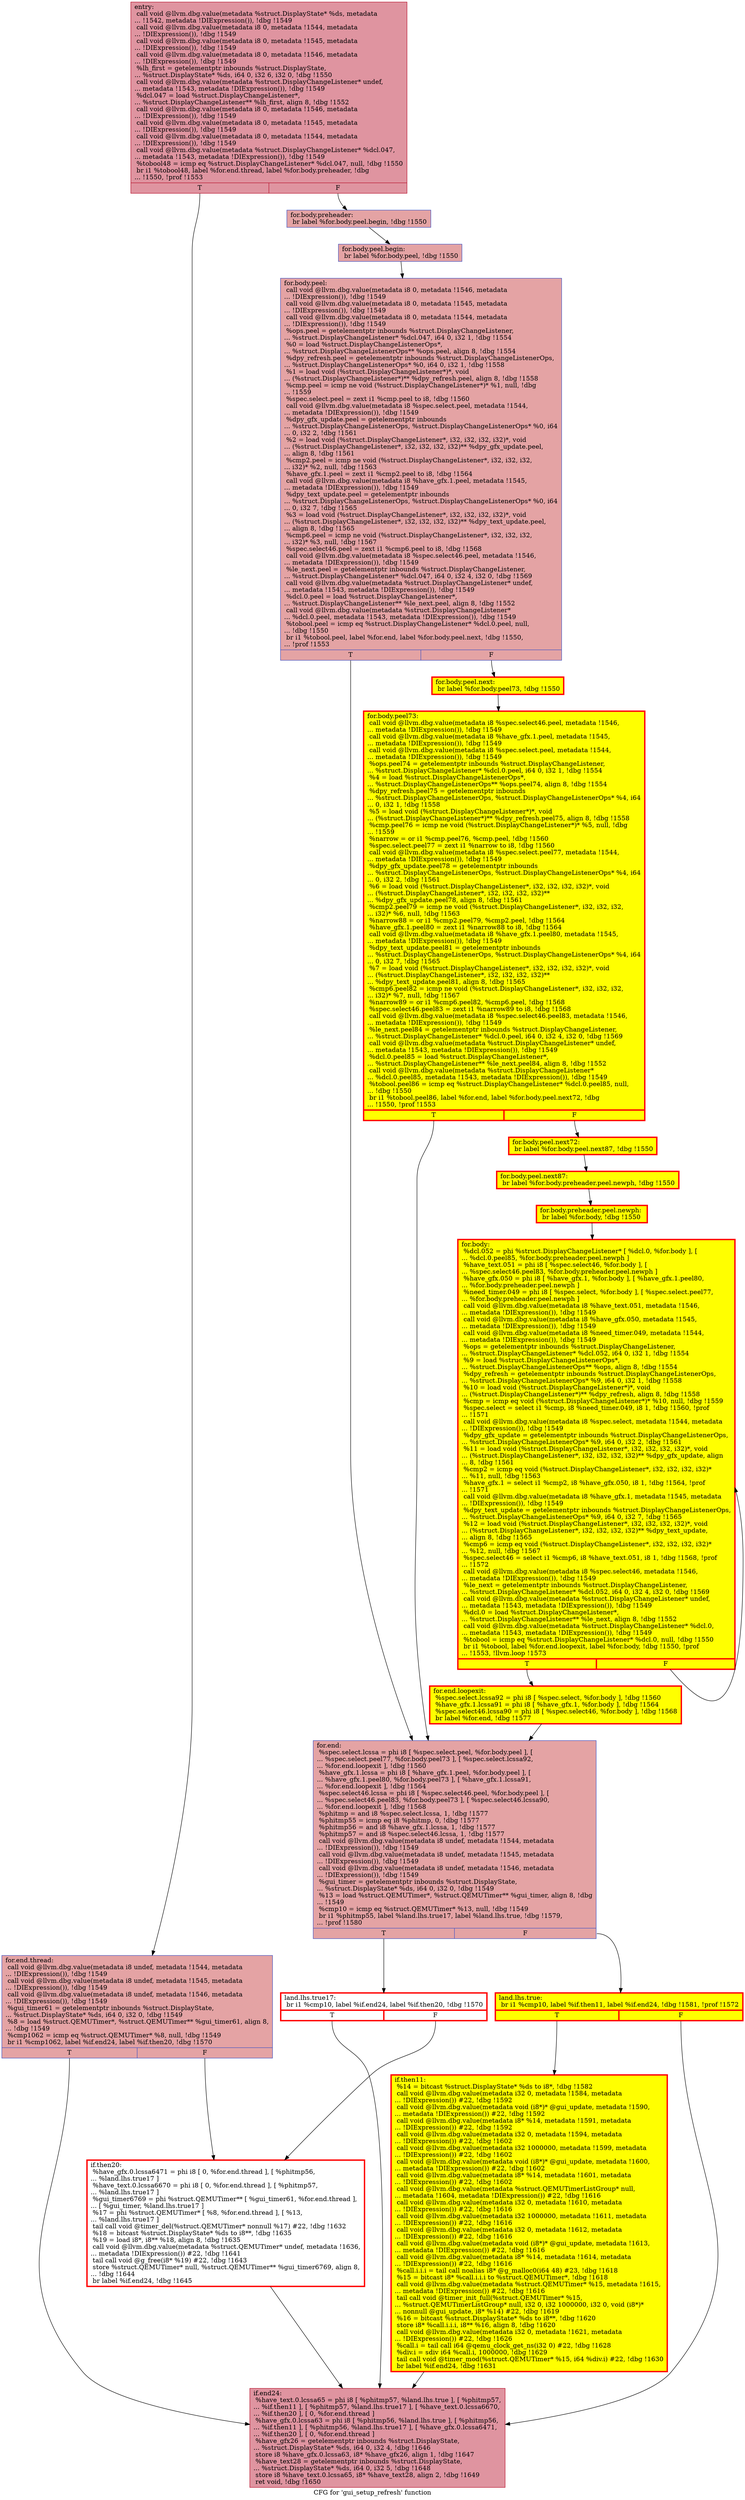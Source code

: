 digraph "CFG for 'gui_setup_refresh' function" {
	label="CFG for 'gui_setup_refresh' function";

	Node0x5641880517e0 [shape=record,color="#b70d28ff", style=filled, fillcolor="#b70d2870",label="{entry:\l  call void @llvm.dbg.value(metadata %struct.DisplayState* %ds, metadata\l... !1542, metadata !DIExpression()), !dbg !1549\l  call void @llvm.dbg.value(metadata i8 0, metadata !1544, metadata\l... !DIExpression()), !dbg !1549\l  call void @llvm.dbg.value(metadata i8 0, metadata !1545, metadata\l... !DIExpression()), !dbg !1549\l  call void @llvm.dbg.value(metadata i8 0, metadata !1546, metadata\l... !DIExpression()), !dbg !1549\l  %lh_first = getelementptr inbounds %struct.DisplayState,\l... %struct.DisplayState* %ds, i64 0, i32 6, i32 0, !dbg !1550\l  call void @llvm.dbg.value(metadata %struct.DisplayChangeListener* undef,\l... metadata !1543, metadata !DIExpression()), !dbg !1549\l  %dcl.047 = load %struct.DisplayChangeListener*,\l... %struct.DisplayChangeListener** %lh_first, align 8, !dbg !1552\l  call void @llvm.dbg.value(metadata i8 0, metadata !1546, metadata\l... !DIExpression()), !dbg !1549\l  call void @llvm.dbg.value(metadata i8 0, metadata !1545, metadata\l... !DIExpression()), !dbg !1549\l  call void @llvm.dbg.value(metadata i8 0, metadata !1544, metadata\l... !DIExpression()), !dbg !1549\l  call void @llvm.dbg.value(metadata %struct.DisplayChangeListener* %dcl.047,\l... metadata !1543, metadata !DIExpression()), !dbg !1549\l  %tobool48 = icmp eq %struct.DisplayChangeListener* %dcl.047, null, !dbg !1550\l  br i1 %tobool48, label %for.end.thread, label %for.body.preheader, !dbg\l... !1550, !prof !1553\l|{<s0>T|<s1>F}}"];
	Node0x5641880517e0:s0 -> Node0x564187f43c40;
	Node0x5641880517e0:s1 -> Node0x56418821f830;
	Node0x56418821f830 [shape=record,color="#3d50c3ff", style=filled, fillcolor="#c32e3170",label="{for.body.preheader:                               \l  br label %for.body.peel.begin, !dbg !1550\l}"];
	Node0x56418821f830 -> Node0x564188252e30;
	Node0x564188252e30 [shape=record,color="#3d50c3ff", style=filled, fillcolor="#c32e3170",label="{for.body.peel.begin:                              \l  br label %for.body.peel, !dbg !1550\l}"];
	Node0x564188252e30 -> Node0x5641881b5ce0;
	Node0x5641881b5ce0 [shape=record,color="#3d50c3ff", style=filled, fillcolor="#c32e3170",label="{for.body.peel:                                    \l  call void @llvm.dbg.value(metadata i8 0, metadata !1546, metadata\l... !DIExpression()), !dbg !1549\l  call void @llvm.dbg.value(metadata i8 0, metadata !1545, metadata\l... !DIExpression()), !dbg !1549\l  call void @llvm.dbg.value(metadata i8 0, metadata !1544, metadata\l... !DIExpression()), !dbg !1549\l  %ops.peel = getelementptr inbounds %struct.DisplayChangeListener,\l... %struct.DisplayChangeListener* %dcl.047, i64 0, i32 1, !dbg !1554\l  %0 = load %struct.DisplayChangeListenerOps*,\l... %struct.DisplayChangeListenerOps** %ops.peel, align 8, !dbg !1554\l  %dpy_refresh.peel = getelementptr inbounds %struct.DisplayChangeListenerOps,\l... %struct.DisplayChangeListenerOps* %0, i64 0, i32 1, !dbg !1558\l  %1 = load void (%struct.DisplayChangeListener*)*, void\l... (%struct.DisplayChangeListener*)** %dpy_refresh.peel, align 8, !dbg !1558\l  %cmp.peel = icmp ne void (%struct.DisplayChangeListener*)* %1, null, !dbg\l... !1559\l  %spec.select.peel = zext i1 %cmp.peel to i8, !dbg !1560\l  call void @llvm.dbg.value(metadata i8 %spec.select.peel, metadata !1544,\l... metadata !DIExpression()), !dbg !1549\l  %dpy_gfx_update.peel = getelementptr inbounds\l... %struct.DisplayChangeListenerOps, %struct.DisplayChangeListenerOps* %0, i64\l... 0, i32 2, !dbg !1561\l  %2 = load void (%struct.DisplayChangeListener*, i32, i32, i32, i32)*, void\l... (%struct.DisplayChangeListener*, i32, i32, i32, i32)** %dpy_gfx_update.peel,\l... align 8, !dbg !1561\l  %cmp2.peel = icmp ne void (%struct.DisplayChangeListener*, i32, i32, i32,\l... i32)* %2, null, !dbg !1563\l  %have_gfx.1.peel = zext i1 %cmp2.peel to i8, !dbg !1564\l  call void @llvm.dbg.value(metadata i8 %have_gfx.1.peel, metadata !1545,\l... metadata !DIExpression()), !dbg !1549\l  %dpy_text_update.peel = getelementptr inbounds\l... %struct.DisplayChangeListenerOps, %struct.DisplayChangeListenerOps* %0, i64\l... 0, i32 7, !dbg !1565\l  %3 = load void (%struct.DisplayChangeListener*, i32, i32, i32, i32)*, void\l... (%struct.DisplayChangeListener*, i32, i32, i32, i32)** %dpy_text_update.peel,\l... align 8, !dbg !1565\l  %cmp6.peel = icmp ne void (%struct.DisplayChangeListener*, i32, i32, i32,\l... i32)* %3, null, !dbg !1567\l  %spec.select46.peel = zext i1 %cmp6.peel to i8, !dbg !1568\l  call void @llvm.dbg.value(metadata i8 %spec.select46.peel, metadata !1546,\l... metadata !DIExpression()), !dbg !1549\l  %le_next.peel = getelementptr inbounds %struct.DisplayChangeListener,\l... %struct.DisplayChangeListener* %dcl.047, i64 0, i32 4, i32 0, !dbg !1569\l  call void @llvm.dbg.value(metadata %struct.DisplayChangeListener* undef,\l... metadata !1543, metadata !DIExpression()), !dbg !1549\l  %dcl.0.peel = load %struct.DisplayChangeListener*,\l... %struct.DisplayChangeListener** %le_next.peel, align 8, !dbg !1552\l  call void @llvm.dbg.value(metadata %struct.DisplayChangeListener*\l... %dcl.0.peel, metadata !1543, metadata !DIExpression()), !dbg !1549\l  %tobool.peel = icmp eq %struct.DisplayChangeListener* %dcl.0.peel, null,\l... !dbg !1550\l  br i1 %tobool.peel, label %for.end, label %for.body.peel.next, !dbg !1550,\l... !prof !1553\l|{<s0>T|<s1>F}}"];
	Node0x5641881b5ce0:s0 -> Node0x5641880537f0;
	Node0x5641881b5ce0:s1 -> Node0x564188228f80;
	Node0x564188228f80 [shape=record,penwidth=3.0, style="filled", color="red", fillcolor="yellow",label="{for.body.peel.next:                               \l  br label %for.body.peel73, !dbg !1550\l}"];
	Node0x564188228f80 -> Node0x564187fbb550;
	Node0x564187fbb550 [shape=record,penwidth=3.0, style="filled", color="red", fillcolor="yellow",label="{for.body.peel73:                                  \l  call void @llvm.dbg.value(metadata i8 %spec.select46.peel, metadata !1546,\l... metadata !DIExpression()), !dbg !1549\l  call void @llvm.dbg.value(metadata i8 %have_gfx.1.peel, metadata !1545,\l... metadata !DIExpression()), !dbg !1549\l  call void @llvm.dbg.value(metadata i8 %spec.select.peel, metadata !1544,\l... metadata !DIExpression()), !dbg !1549\l  %ops.peel74 = getelementptr inbounds %struct.DisplayChangeListener,\l... %struct.DisplayChangeListener* %dcl.0.peel, i64 0, i32 1, !dbg !1554\l  %4 = load %struct.DisplayChangeListenerOps*,\l... %struct.DisplayChangeListenerOps** %ops.peel74, align 8, !dbg !1554\l  %dpy_refresh.peel75 = getelementptr inbounds\l... %struct.DisplayChangeListenerOps, %struct.DisplayChangeListenerOps* %4, i64\l... 0, i32 1, !dbg !1558\l  %5 = load void (%struct.DisplayChangeListener*)*, void\l... (%struct.DisplayChangeListener*)** %dpy_refresh.peel75, align 8, !dbg !1558\l  %cmp.peel76 = icmp ne void (%struct.DisplayChangeListener*)* %5, null, !dbg\l... !1559\l  %narrow = or i1 %cmp.peel76, %cmp.peel, !dbg !1560\l  %spec.select.peel77 = zext i1 %narrow to i8, !dbg !1560\l  call void @llvm.dbg.value(metadata i8 %spec.select.peel77, metadata !1544,\l... metadata !DIExpression()), !dbg !1549\l  %dpy_gfx_update.peel78 = getelementptr inbounds\l... %struct.DisplayChangeListenerOps, %struct.DisplayChangeListenerOps* %4, i64\l... 0, i32 2, !dbg !1561\l  %6 = load void (%struct.DisplayChangeListener*, i32, i32, i32, i32)*, void\l... (%struct.DisplayChangeListener*, i32, i32, i32, i32)**\l... %dpy_gfx_update.peel78, align 8, !dbg !1561\l  %cmp2.peel79 = icmp ne void (%struct.DisplayChangeListener*, i32, i32, i32,\l... i32)* %6, null, !dbg !1563\l  %narrow88 = or i1 %cmp2.peel79, %cmp2.peel, !dbg !1564\l  %have_gfx.1.peel80 = zext i1 %narrow88 to i8, !dbg !1564\l  call void @llvm.dbg.value(metadata i8 %have_gfx.1.peel80, metadata !1545,\l... metadata !DIExpression()), !dbg !1549\l  %dpy_text_update.peel81 = getelementptr inbounds\l... %struct.DisplayChangeListenerOps, %struct.DisplayChangeListenerOps* %4, i64\l... 0, i32 7, !dbg !1565\l  %7 = load void (%struct.DisplayChangeListener*, i32, i32, i32, i32)*, void\l... (%struct.DisplayChangeListener*, i32, i32, i32, i32)**\l... %dpy_text_update.peel81, align 8, !dbg !1565\l  %cmp6.peel82 = icmp ne void (%struct.DisplayChangeListener*, i32, i32, i32,\l... i32)* %7, null, !dbg !1567\l  %narrow89 = or i1 %cmp6.peel82, %cmp6.peel, !dbg !1568\l  %spec.select46.peel83 = zext i1 %narrow89 to i8, !dbg !1568\l  call void @llvm.dbg.value(metadata i8 %spec.select46.peel83, metadata !1546,\l... metadata !DIExpression()), !dbg !1549\l  %le_next.peel84 = getelementptr inbounds %struct.DisplayChangeListener,\l... %struct.DisplayChangeListener* %dcl.0.peel, i64 0, i32 4, i32 0, !dbg !1569\l  call void @llvm.dbg.value(metadata %struct.DisplayChangeListener* undef,\l... metadata !1543, metadata !DIExpression()), !dbg !1549\l  %dcl.0.peel85 = load %struct.DisplayChangeListener*,\l... %struct.DisplayChangeListener** %le_next.peel84, align 8, !dbg !1552\l  call void @llvm.dbg.value(metadata %struct.DisplayChangeListener*\l... %dcl.0.peel85, metadata !1543, metadata !DIExpression()), !dbg !1549\l  %tobool.peel86 = icmp eq %struct.DisplayChangeListener* %dcl.0.peel85, null,\l... !dbg !1550\l  br i1 %tobool.peel86, label %for.end, label %for.body.peel.next72, !dbg\l... !1550, !prof !1553\l|{<s0>T|<s1>F}}"];
	Node0x564187fbb550:s0 -> Node0x5641880537f0;
	Node0x564187fbb550:s1 -> Node0x5641882288b0;
	Node0x5641882288b0 [shape=record,penwidth=3.0, style="filled", color="red", fillcolor="yellow",label="{for.body.peel.next72:                             \l  br label %for.body.peel.next87, !dbg !1550\l}"];
	Node0x5641882288b0 -> Node0x5641881b5c10;
	Node0x5641881b5c10 [shape=record,penwidth=3.0, style="filled", color="red", fillcolor="yellow",label="{for.body.peel.next87:                             \l  br label %for.body.preheader.peel.newph, !dbg !1550\l}"];
	Node0x5641881b5c10 -> Node0x56418821d080;
	Node0x56418821d080 [shape=record,penwidth=3.0, style="filled", color="red", fillcolor="yellow",label="{for.body.preheader.peel.newph:                    \l  br label %for.body, !dbg !1550\l}"];
	Node0x56418821d080 -> Node0x564188053da0;
	Node0x564187f43c40 [shape=record,color="#3d50c3ff", style=filled, fillcolor="#c32e3170",label="{for.end.thread:                                   \l  call void @llvm.dbg.value(metadata i8 undef, metadata !1544, metadata\l... !DIExpression()), !dbg !1549\l  call void @llvm.dbg.value(metadata i8 undef, metadata !1545, metadata\l... !DIExpression()), !dbg !1549\l  call void @llvm.dbg.value(metadata i8 undef, metadata !1546, metadata\l... !DIExpression()), !dbg !1549\l  %gui_timer61 = getelementptr inbounds %struct.DisplayState,\l... %struct.DisplayState* %ds, i64 0, i32 0, !dbg !1549\l  %8 = load %struct.QEMUTimer*, %struct.QEMUTimer** %gui_timer61, align 8,\l... !dbg !1549\l  %cmp1062 = icmp eq %struct.QEMUTimer* %8, null, !dbg !1549\l  br i1 %cmp1062, label %if.end24, label %if.then20, !dbg !1570\l|{<s0>T|<s1>F}}"];
	Node0x564187f43c40:s0 -> Node0x564188057b80;
	Node0x564187f43c40:s1 -> Node0x564187c5b040;
	Node0x564188053da0 [shape=record,penwidth=3.0, style="filled", color="red", fillcolor="yellow",label="{for.body:                                         \l  %dcl.052 = phi %struct.DisplayChangeListener* [ %dcl.0, %for.body ], [\l... %dcl.0.peel85, %for.body.preheader.peel.newph ]\l  %have_text.051 = phi i8 [ %spec.select46, %for.body ], [\l... %spec.select46.peel83, %for.body.preheader.peel.newph ]\l  %have_gfx.050 = phi i8 [ %have_gfx.1, %for.body ], [ %have_gfx.1.peel80,\l... %for.body.preheader.peel.newph ]\l  %need_timer.049 = phi i8 [ %spec.select, %for.body ], [ %spec.select.peel77,\l... %for.body.preheader.peel.newph ]\l  call void @llvm.dbg.value(metadata i8 %have_text.051, metadata !1546,\l... metadata !DIExpression()), !dbg !1549\l  call void @llvm.dbg.value(metadata i8 %have_gfx.050, metadata !1545,\l... metadata !DIExpression()), !dbg !1549\l  call void @llvm.dbg.value(metadata i8 %need_timer.049, metadata !1544,\l... metadata !DIExpression()), !dbg !1549\l  %ops = getelementptr inbounds %struct.DisplayChangeListener,\l... %struct.DisplayChangeListener* %dcl.052, i64 0, i32 1, !dbg !1554\l  %9 = load %struct.DisplayChangeListenerOps*,\l... %struct.DisplayChangeListenerOps** %ops, align 8, !dbg !1554\l  %dpy_refresh = getelementptr inbounds %struct.DisplayChangeListenerOps,\l... %struct.DisplayChangeListenerOps* %9, i64 0, i32 1, !dbg !1558\l  %10 = load void (%struct.DisplayChangeListener*)*, void\l... (%struct.DisplayChangeListener*)** %dpy_refresh, align 8, !dbg !1558\l  %cmp = icmp eq void (%struct.DisplayChangeListener*)* %10, null, !dbg !1559\l  %spec.select = select i1 %cmp, i8 %need_timer.049, i8 1, !dbg !1560, !prof\l... !1571\l  call void @llvm.dbg.value(metadata i8 %spec.select, metadata !1544, metadata\l... !DIExpression()), !dbg !1549\l  %dpy_gfx_update = getelementptr inbounds %struct.DisplayChangeListenerOps,\l... %struct.DisplayChangeListenerOps* %9, i64 0, i32 2, !dbg !1561\l  %11 = load void (%struct.DisplayChangeListener*, i32, i32, i32, i32)*, void\l... (%struct.DisplayChangeListener*, i32, i32, i32, i32)** %dpy_gfx_update, align\l... 8, !dbg !1561\l  %cmp2 = icmp eq void (%struct.DisplayChangeListener*, i32, i32, i32, i32)*\l... %11, null, !dbg !1563\l  %have_gfx.1 = select i1 %cmp2, i8 %have_gfx.050, i8 1, !dbg !1564, !prof\l... !1571\l  call void @llvm.dbg.value(metadata i8 %have_gfx.1, metadata !1545, metadata\l... !DIExpression()), !dbg !1549\l  %dpy_text_update = getelementptr inbounds %struct.DisplayChangeListenerOps,\l... %struct.DisplayChangeListenerOps* %9, i64 0, i32 7, !dbg !1565\l  %12 = load void (%struct.DisplayChangeListener*, i32, i32, i32, i32)*, void\l... (%struct.DisplayChangeListener*, i32, i32, i32, i32)** %dpy_text_update,\l... align 8, !dbg !1565\l  %cmp6 = icmp eq void (%struct.DisplayChangeListener*, i32, i32, i32, i32)*\l... %12, null, !dbg !1567\l  %spec.select46 = select i1 %cmp6, i8 %have_text.051, i8 1, !dbg !1568, !prof\l... !1572\l  call void @llvm.dbg.value(metadata i8 %spec.select46, metadata !1546,\l... metadata !DIExpression()), !dbg !1549\l  %le_next = getelementptr inbounds %struct.DisplayChangeListener,\l... %struct.DisplayChangeListener* %dcl.052, i64 0, i32 4, i32 0, !dbg !1569\l  call void @llvm.dbg.value(metadata %struct.DisplayChangeListener* undef,\l... metadata !1543, metadata !DIExpression()), !dbg !1549\l  %dcl.0 = load %struct.DisplayChangeListener*,\l... %struct.DisplayChangeListener** %le_next, align 8, !dbg !1552\l  call void @llvm.dbg.value(metadata %struct.DisplayChangeListener* %dcl.0,\l... metadata !1543, metadata !DIExpression()), !dbg !1549\l  %tobool = icmp eq %struct.DisplayChangeListener* %dcl.0, null, !dbg !1550\l  br i1 %tobool, label %for.end.loopexit, label %for.body, !dbg !1550, !prof\l... !1553, !llvm.loop !1573\l|{<s0>T|<s1>F}}"];
	Node0x564188053da0:s0 -> Node0x56418828e3f0;
	Node0x564188053da0:s1 -> Node0x564188053da0;
	Node0x56418828e3f0 [shape=record,penwidth=3.0, style="filled", color="red", fillcolor="yellow",label="{for.end.loopexit:                                 \l  %spec.select.lcssa92 = phi i8 [ %spec.select, %for.body ], !dbg !1560\l  %have_gfx.1.lcssa91 = phi i8 [ %have_gfx.1, %for.body ], !dbg !1564\l  %spec.select46.lcssa90 = phi i8 [ %spec.select46, %for.body ], !dbg !1568\l  br label %for.end, !dbg !1577\l}"];
	Node0x56418828e3f0 -> Node0x5641880537f0;
	Node0x5641880537f0 [shape=record,color="#3d50c3ff", style=filled, fillcolor="#c32e3170",label="{for.end:                                          \l  %spec.select.lcssa = phi i8 [ %spec.select.peel, %for.body.peel ], [\l... %spec.select.peel77, %for.body.peel73 ], [ %spec.select.lcssa92,\l... %for.end.loopexit ], !dbg !1560\l  %have_gfx.1.lcssa = phi i8 [ %have_gfx.1.peel, %for.body.peel ], [\l... %have_gfx.1.peel80, %for.body.peel73 ], [ %have_gfx.1.lcssa91,\l... %for.end.loopexit ], !dbg !1564\l  %spec.select46.lcssa = phi i8 [ %spec.select46.peel, %for.body.peel ], [\l... %spec.select46.peel83, %for.body.peel73 ], [ %spec.select46.lcssa90,\l... %for.end.loopexit ], !dbg !1568\l  %phitmp = and i8 %spec.select.lcssa, 1, !dbg !1577\l  %phitmp55 = icmp eq i8 %phitmp, 0, !dbg !1577\l  %phitmp56 = and i8 %have_gfx.1.lcssa, 1, !dbg !1577\l  %phitmp57 = and i8 %spec.select46.lcssa, 1, !dbg !1577\l  call void @llvm.dbg.value(metadata i8 undef, metadata !1544, metadata\l... !DIExpression()), !dbg !1549\l  call void @llvm.dbg.value(metadata i8 undef, metadata !1545, metadata\l... !DIExpression()), !dbg !1549\l  call void @llvm.dbg.value(metadata i8 undef, metadata !1546, metadata\l... !DIExpression()), !dbg !1549\l  %gui_timer = getelementptr inbounds %struct.DisplayState,\l... %struct.DisplayState* %ds, i64 0, i32 0, !dbg !1549\l  %13 = load %struct.QEMUTimer*, %struct.QEMUTimer** %gui_timer, align 8, !dbg\l... !1549\l  %cmp10 = icmp eq %struct.QEMUTimer* %13, null, !dbg !1549\l  br i1 %phitmp55, label %land.lhs.true17, label %land.lhs.true, !dbg !1579,\l... !prof !1580\l|{<s0>T|<s1>F}}"];
	Node0x5641880537f0:s0 -> Node0x564188057bd0;
	Node0x5641880537f0:s1 -> Node0x564188056760;
	Node0x564188056760 [shape=record,penwidth=3.0, style="filled", color="red", fillcolor="yellow",label="{land.lhs.true:                                    \l  br i1 %cmp10, label %if.then11, label %if.end24, !dbg !1581, !prof !1572\l|{<s0>T|<s1>F}}"];
	Node0x564188056760:s0 -> Node0x5641880566c0;
	Node0x564188056760:s1 -> Node0x564188057b80;
	Node0x5641880566c0 [shape=record,penwidth=3.0, style="filled", color="red", fillcolor="yellow",label="{if.then11:                                        \l  %14 = bitcast %struct.DisplayState* %ds to i8*, !dbg !1582\l  call void @llvm.dbg.value(metadata i32 0, metadata !1584, metadata\l... !DIExpression()) #22, !dbg !1592\l  call void @llvm.dbg.value(metadata void (i8*)* @gui_update, metadata !1590,\l... metadata !DIExpression()) #22, !dbg !1592\l  call void @llvm.dbg.value(metadata i8* %14, metadata !1591, metadata\l... !DIExpression()) #22, !dbg !1592\l  call void @llvm.dbg.value(metadata i32 0, metadata !1594, metadata\l... !DIExpression()) #22, !dbg !1602\l  call void @llvm.dbg.value(metadata i32 1000000, metadata !1599, metadata\l... !DIExpression()) #22, !dbg !1602\l  call void @llvm.dbg.value(metadata void (i8*)* @gui_update, metadata !1600,\l... metadata !DIExpression()) #22, !dbg !1602\l  call void @llvm.dbg.value(metadata i8* %14, metadata !1601, metadata\l... !DIExpression()) #22, !dbg !1602\l  call void @llvm.dbg.value(metadata %struct.QEMUTimerListGroup* null,\l... metadata !1604, metadata !DIExpression()) #22, !dbg !1616\l  call void @llvm.dbg.value(metadata i32 0, metadata !1610, metadata\l... !DIExpression()) #22, !dbg !1616\l  call void @llvm.dbg.value(metadata i32 1000000, metadata !1611, metadata\l... !DIExpression()) #22, !dbg !1616\l  call void @llvm.dbg.value(metadata i32 0, metadata !1612, metadata\l... !DIExpression()) #22, !dbg !1616\l  call void @llvm.dbg.value(metadata void (i8*)* @gui_update, metadata !1613,\l... metadata !DIExpression()) #22, !dbg !1616\l  call void @llvm.dbg.value(metadata i8* %14, metadata !1614, metadata\l... !DIExpression()) #22, !dbg !1616\l  %call.i.i.i = tail call noalias i8* @g_malloc0(i64 48) #23, !dbg !1618\l  %15 = bitcast i8* %call.i.i.i to %struct.QEMUTimer*, !dbg !1618\l  call void @llvm.dbg.value(metadata %struct.QEMUTimer* %15, metadata !1615,\l... metadata !DIExpression()) #22, !dbg !1616\l  tail call void @timer_init_full(%struct.QEMUTimer* %15,\l... %struct.QEMUTimerListGroup* null, i32 0, i32 1000000, i32 0, void (i8*)*\l... nonnull @gui_update, i8* %14) #22, !dbg !1619\l  %16 = bitcast %struct.DisplayState* %ds to i8**, !dbg !1620\l  store i8* %call.i.i.i, i8** %16, align 8, !dbg !1620\l  call void @llvm.dbg.value(metadata i32 0, metadata !1621, metadata\l... !DIExpression()) #22, !dbg !1626\l  %call.i = tail call i64 @qemu_clock_get_ns(i32 0) #22, !dbg !1628\l  %div.i = sdiv i64 %call.i, 1000000, !dbg !1629\l  tail call void @timer_mod(%struct.QEMUTimer* %15, i64 %div.i) #22, !dbg !1630\l  br label %if.end24, !dbg !1631\l}"];
	Node0x5641880566c0 -> Node0x564188057b80;
	Node0x564188057bd0 [shape=record,penwidth=3.0, color="red",label="{land.lhs.true17:                                  \l  br i1 %cmp10, label %if.end24, label %if.then20, !dbg !1570\l|{<s0>T|<s1>F}}"];
	Node0x564188057bd0:s0 -> Node0x564188057b80;
	Node0x564188057bd0:s1 -> Node0x564187c5b040;
	Node0x564187c5b040 [shape=record,penwidth=3.0, color="red",label="{if.then20:                                        \l  %have_gfx.0.lcssa6471 = phi i8 [ 0, %for.end.thread ], [ %phitmp56,\l... %land.lhs.true17 ]\l  %have_text.0.lcssa6670 = phi i8 [ 0, %for.end.thread ], [ %phitmp57,\l... %land.lhs.true17 ]\l  %gui_timer6769 = phi %struct.QEMUTimer** [ %gui_timer61, %for.end.thread ],\l... [ %gui_timer, %land.lhs.true17 ]\l  %17 = phi %struct.QEMUTimer* [ %8, %for.end.thread ], [ %13,\l... %land.lhs.true17 ]\l  tail call void @timer_del(%struct.QEMUTimer* nonnull %17) #22, !dbg !1632\l  %18 = bitcast %struct.DisplayState* %ds to i8**, !dbg !1635\l  %19 = load i8*, i8** %18, align 8, !dbg !1635\l  call void @llvm.dbg.value(metadata %struct.QEMUTimer* undef, metadata !1636,\l... metadata !DIExpression()) #22, !dbg !1641\l  tail call void @g_free(i8* %19) #22, !dbg !1643\l  store %struct.QEMUTimer* null, %struct.QEMUTimer** %gui_timer6769, align 8,\l... !dbg !1644\l  br label %if.end24, !dbg !1645\l}"];
	Node0x564187c5b040 -> Node0x564188057b80;
	Node0x564188057b80 [shape=record,color="#b70d28ff", style=filled, fillcolor="#b70d2870",label="{if.end24:                                         \l  %have_text.0.lcssa65 = phi i8 [ %phitmp57, %land.lhs.true ], [ %phitmp57,\l... %if.then11 ], [ %phitmp57, %land.lhs.true17 ], [ %have_text.0.lcssa6670,\l... %if.then20 ], [ 0, %for.end.thread ]\l  %have_gfx.0.lcssa63 = phi i8 [ %phitmp56, %land.lhs.true ], [ %phitmp56,\l... %if.then11 ], [ %phitmp56, %land.lhs.true17 ], [ %have_gfx.0.lcssa6471,\l... %if.then20 ], [ 0, %for.end.thread ]\l  %have_gfx26 = getelementptr inbounds %struct.DisplayState,\l... %struct.DisplayState* %ds, i64 0, i32 4, !dbg !1646\l  store i8 %have_gfx.0.lcssa63, i8* %have_gfx26, align 1, !dbg !1647\l  %have_text28 = getelementptr inbounds %struct.DisplayState,\l... %struct.DisplayState* %ds, i64 0, i32 5, !dbg !1648\l  store i8 %have_text.0.lcssa65, i8* %have_text28, align 2, !dbg !1649\l  ret void, !dbg !1650\l}"];
}
